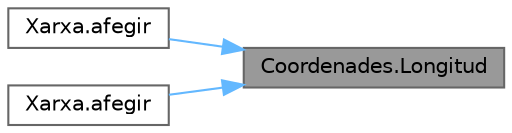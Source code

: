 digraph "Coordenades.Longitud"
{
 // LATEX_PDF_SIZE
  bgcolor="transparent";
  edge [fontname=Helvetica,fontsize=10,labelfontname=Helvetica,labelfontsize=10];
  node [fontname=Helvetica,fontsize=10,shape=box,height=0.2,width=0.4];
  rankdir="RL";
  Node1 [id="Node000001",label="Coordenades.Longitud",height=0.2,width=0.4,color="gray40", fillcolor="grey60", style="filled", fontcolor="black",tooltip="Retorna la longitud."];
  Node1 -> Node2 [id="edge1_Node000001_Node000002",dir="back",color="steelblue1",style="solid",tooltip=" "];
  Node2 [id="Node000002",label="Xarxa.afegir",height=0.2,width=0.4,color="grey40", fillcolor="white", style="filled",URL="$class_xarxa.html#a10d95b7d2eb4f067da93a2d565cc3c3c",tooltip="Afegeix un node connexió a la xarxa."];
  Node1 -> Node3 [id="edge2_Node000001_Node000003",dir="back",color="steelblue1",style="solid",tooltip=" "];
  Node3 [id="Node000003",label="Xarxa.afegir",height=0.2,width=0.4,color="grey40", fillcolor="white", style="filled",URL="$class_xarxa.html#a8b1f2ee135a2579a0e84e4011bb5a46e",tooltip="Afegeix un node terminal a la xarxa."];
}
